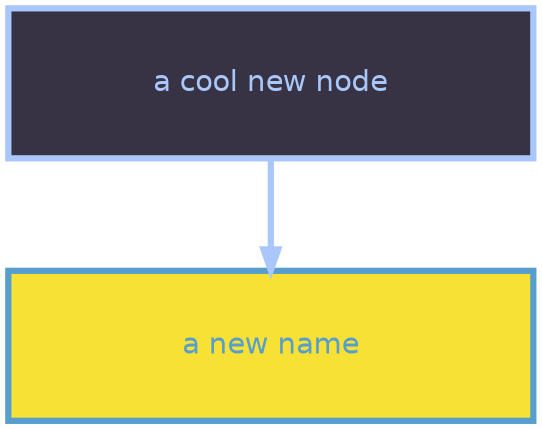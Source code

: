 digraph {

    graph [fontname = "helvetica" rankdir=TB ranksep=0.75 nodesep=0.5];
    node [fontname = "helvetica" style="filled" shape=box height=1 width=3.5 penwidth=3];
    edge [fontname = "helvetica" penwidth=3 color="#A9C7FB"];

    "n0" [label="a cool new node" fillcolor="#383344" color="#A9C7FB" fontcolor="#A9C7FB"]
    "n1" [label="a new name" fillcolor="#F8E135" color="#589ECD" fontcolor="#589ECD"]

    "n0" -> "n1";

}